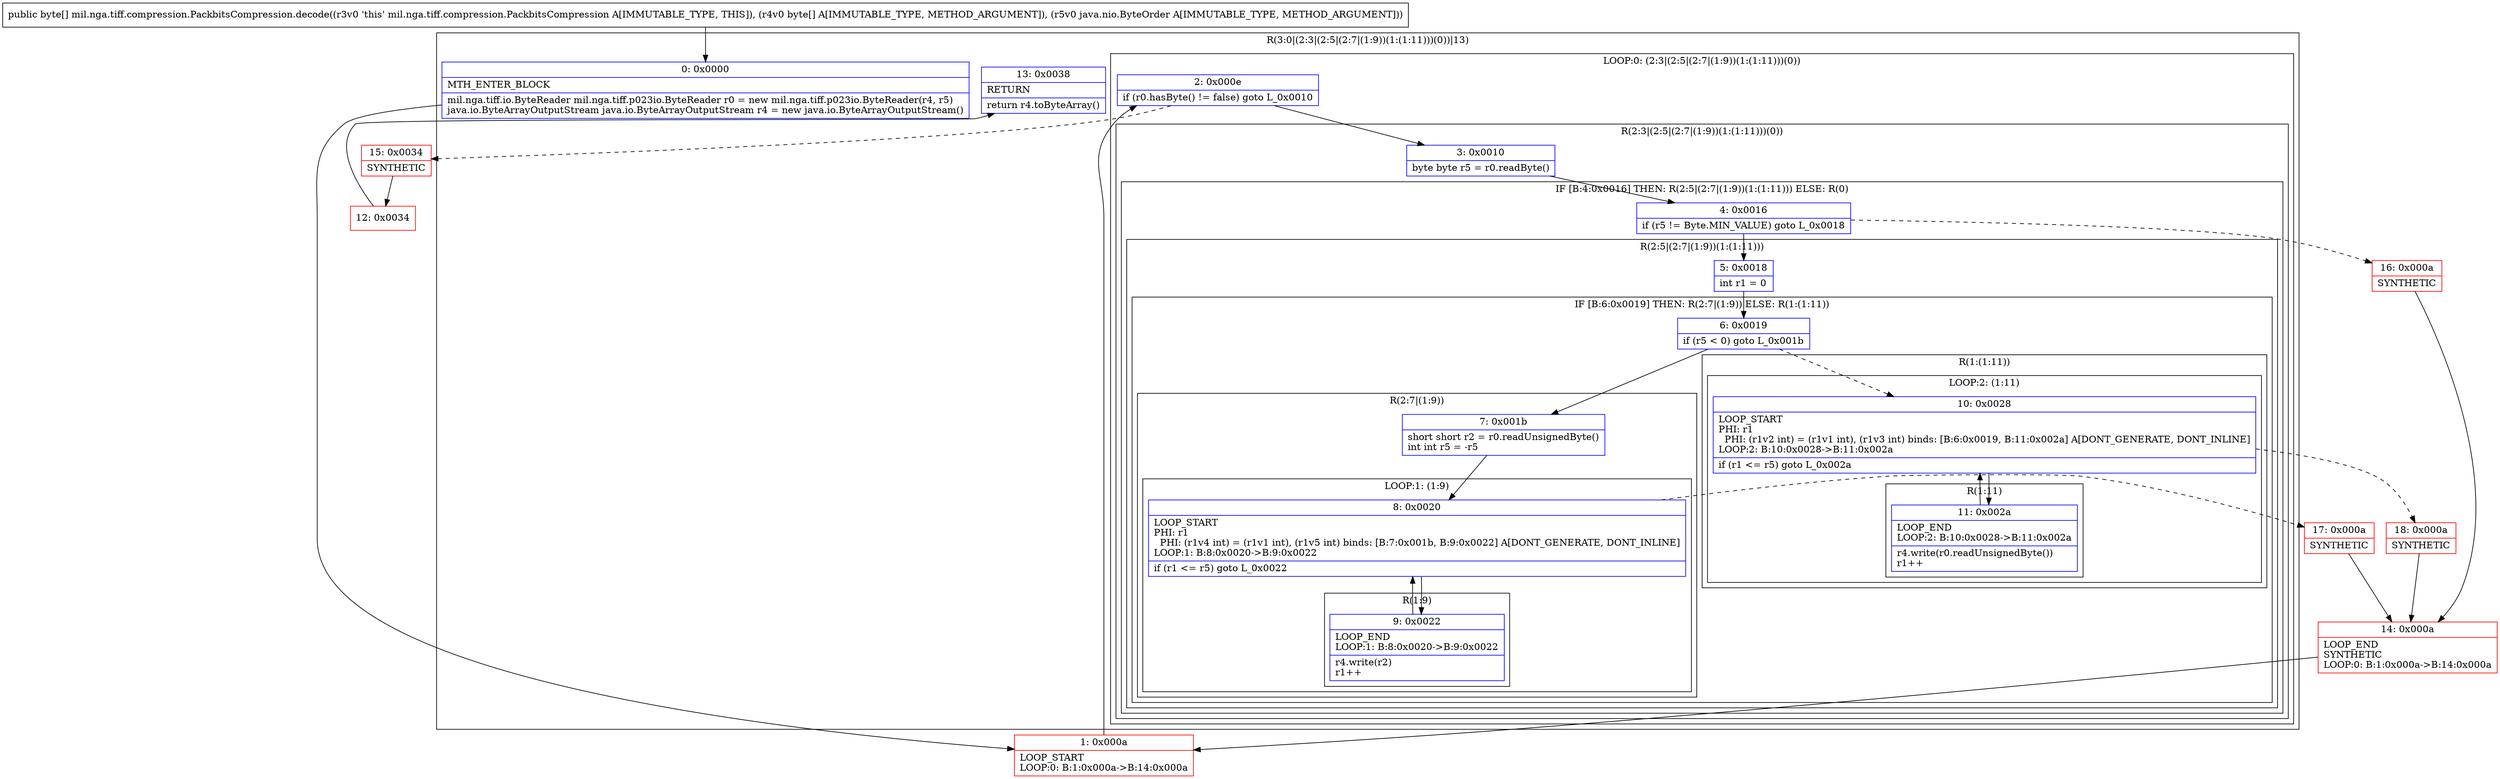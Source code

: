 digraph "CFG formil.nga.tiff.compression.PackbitsCompression.decode([BLjava\/nio\/ByteOrder;)[B" {
subgraph cluster_Region_1094444379 {
label = "R(3:0|(2:3|(2:5|(2:7|(1:9))(1:(1:11)))(0))|13)";
node [shape=record,color=blue];
Node_0 [shape=record,label="{0\:\ 0x0000|MTH_ENTER_BLOCK\l|mil.nga.tiff.io.ByteReader mil.nga.tiff.p023io.ByteReader r0 = new mil.nga.tiff.p023io.ByteReader(r4, r5)\ljava.io.ByteArrayOutputStream java.io.ByteArrayOutputStream r4 = new java.io.ByteArrayOutputStream()\l}"];
subgraph cluster_LoopRegion_997111190 {
label = "LOOP:0: (2:3|(2:5|(2:7|(1:9))(1:(1:11)))(0))";
node [shape=record,color=blue];
Node_2 [shape=record,label="{2\:\ 0x000e|if (r0.hasByte() != false) goto L_0x0010\l}"];
subgraph cluster_Region_924537416 {
label = "R(2:3|(2:5|(2:7|(1:9))(1:(1:11)))(0))";
node [shape=record,color=blue];
Node_3 [shape=record,label="{3\:\ 0x0010|byte byte r5 = r0.readByte()\l}"];
subgraph cluster_IfRegion_1104506429 {
label = "IF [B:4:0x0016] THEN: R(2:5|(2:7|(1:9))(1:(1:11))) ELSE: R(0)";
node [shape=record,color=blue];
Node_4 [shape=record,label="{4\:\ 0x0016|if (r5 != Byte.MIN_VALUE) goto L_0x0018\l}"];
subgraph cluster_Region_87497248 {
label = "R(2:5|(2:7|(1:9))(1:(1:11)))";
node [shape=record,color=blue];
Node_5 [shape=record,label="{5\:\ 0x0018|int r1 = 0\l}"];
subgraph cluster_IfRegion_768455410 {
label = "IF [B:6:0x0019] THEN: R(2:7|(1:9)) ELSE: R(1:(1:11))";
node [shape=record,color=blue];
Node_6 [shape=record,label="{6\:\ 0x0019|if (r5 \< 0) goto L_0x001b\l}"];
subgraph cluster_Region_2083657925 {
label = "R(2:7|(1:9))";
node [shape=record,color=blue];
Node_7 [shape=record,label="{7\:\ 0x001b|short short r2 = r0.readUnsignedByte()\lint int r5 = \-r5\l}"];
subgraph cluster_LoopRegion_1878603837 {
label = "LOOP:1: (1:9)";
node [shape=record,color=blue];
Node_8 [shape=record,label="{8\:\ 0x0020|LOOP_START\lPHI: r1 \l  PHI: (r1v4 int) = (r1v1 int), (r1v5 int) binds: [B:7:0x001b, B:9:0x0022] A[DONT_GENERATE, DONT_INLINE]\lLOOP:1: B:8:0x0020\-\>B:9:0x0022\l|if (r1 \<= r5) goto L_0x0022\l}"];
subgraph cluster_Region_749859057 {
label = "R(1:9)";
node [shape=record,color=blue];
Node_9 [shape=record,label="{9\:\ 0x0022|LOOP_END\lLOOP:1: B:8:0x0020\-\>B:9:0x0022\l|r4.write(r2)\lr1++\l}"];
}
}
}
subgraph cluster_Region_898434190 {
label = "R(1:(1:11))";
node [shape=record,color=blue];
subgraph cluster_LoopRegion_648167549 {
label = "LOOP:2: (1:11)";
node [shape=record,color=blue];
Node_10 [shape=record,label="{10\:\ 0x0028|LOOP_START\lPHI: r1 \l  PHI: (r1v2 int) = (r1v1 int), (r1v3 int) binds: [B:6:0x0019, B:11:0x002a] A[DONT_GENERATE, DONT_INLINE]\lLOOP:2: B:10:0x0028\-\>B:11:0x002a\l|if (r1 \<= r5) goto L_0x002a\l}"];
subgraph cluster_Region_1648180005 {
label = "R(1:11)";
node [shape=record,color=blue];
Node_11 [shape=record,label="{11\:\ 0x002a|LOOP_END\lLOOP:2: B:10:0x0028\-\>B:11:0x002a\l|r4.write(r0.readUnsignedByte())\lr1++\l}"];
}
}
}
}
}
subgraph cluster_Region_475755677 {
label = "R(0)";
node [shape=record,color=blue];
}
}
}
}
Node_13 [shape=record,label="{13\:\ 0x0038|RETURN\l|return r4.toByteArray()\l}"];
}
Node_1 [shape=record,color=red,label="{1\:\ 0x000a|LOOP_START\lLOOP:0: B:1:0x000a\-\>B:14:0x000a\l}"];
Node_12 [shape=record,color=red,label="{12\:\ 0x0034}"];
Node_14 [shape=record,color=red,label="{14\:\ 0x000a|LOOP_END\lSYNTHETIC\lLOOP:0: B:1:0x000a\-\>B:14:0x000a\l}"];
Node_15 [shape=record,color=red,label="{15\:\ 0x0034|SYNTHETIC\l}"];
Node_16 [shape=record,color=red,label="{16\:\ 0x000a|SYNTHETIC\l}"];
Node_17 [shape=record,color=red,label="{17\:\ 0x000a|SYNTHETIC\l}"];
Node_18 [shape=record,color=red,label="{18\:\ 0x000a|SYNTHETIC\l}"];
MethodNode[shape=record,label="{public byte[] mil.nga.tiff.compression.PackbitsCompression.decode((r3v0 'this' mil.nga.tiff.compression.PackbitsCompression A[IMMUTABLE_TYPE, THIS]), (r4v0 byte[] A[IMMUTABLE_TYPE, METHOD_ARGUMENT]), (r5v0 java.nio.ByteOrder A[IMMUTABLE_TYPE, METHOD_ARGUMENT])) }"];
MethodNode -> Node_0;
Node_0 -> Node_1;
Node_2 -> Node_3;
Node_2 -> Node_15[style=dashed];
Node_3 -> Node_4;
Node_4 -> Node_5;
Node_4 -> Node_16[style=dashed];
Node_5 -> Node_6;
Node_6 -> Node_7;
Node_6 -> Node_10[style=dashed];
Node_7 -> Node_8;
Node_8 -> Node_9;
Node_8 -> Node_17[style=dashed];
Node_9 -> Node_8;
Node_10 -> Node_11;
Node_10 -> Node_18[style=dashed];
Node_11 -> Node_10;
Node_1 -> Node_2;
Node_12 -> Node_13;
Node_14 -> Node_1;
Node_15 -> Node_12;
Node_16 -> Node_14;
Node_17 -> Node_14;
Node_18 -> Node_14;
}

